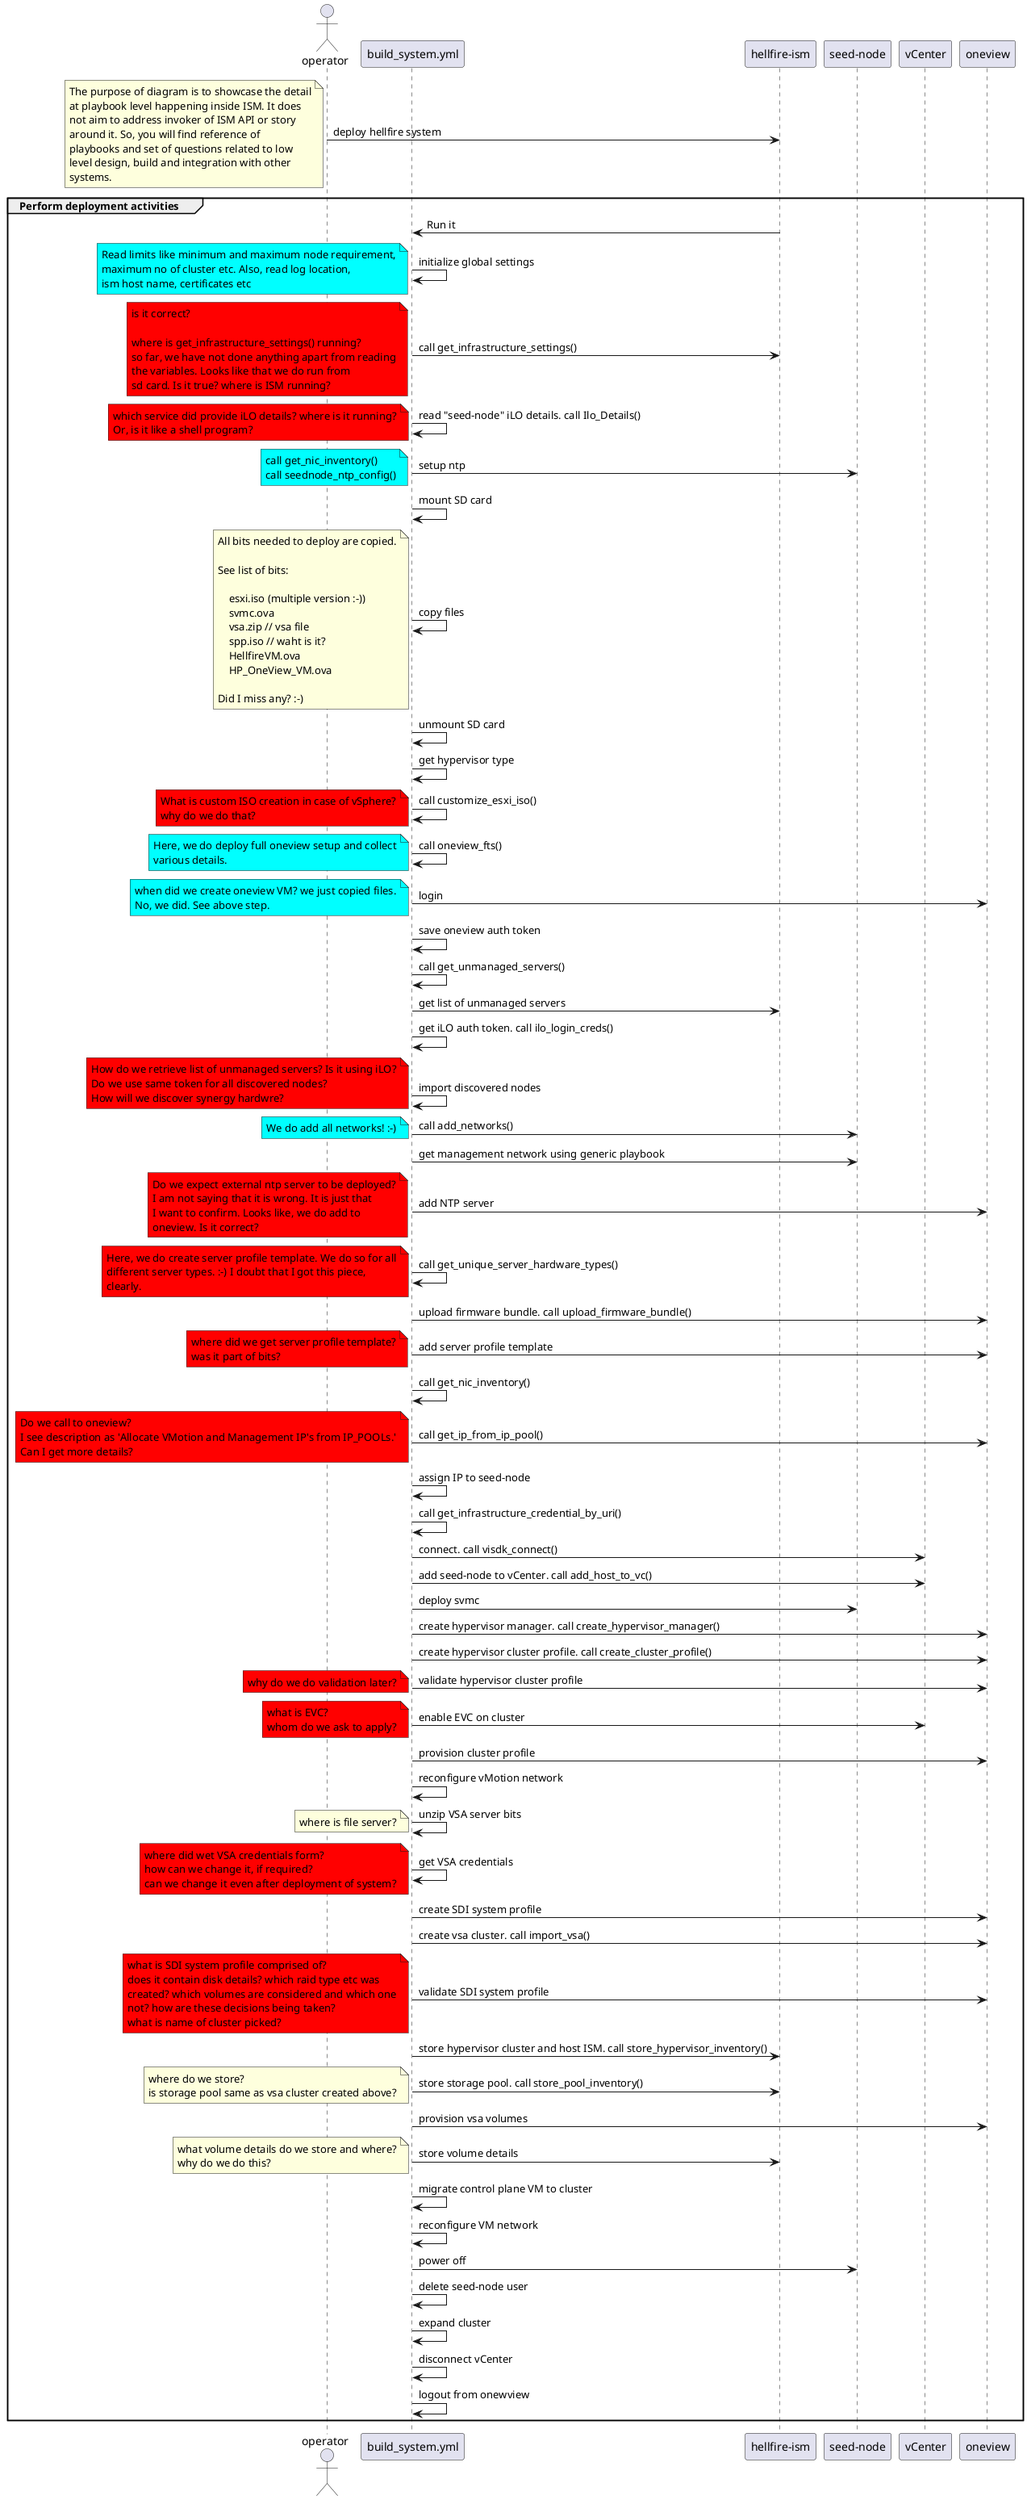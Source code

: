 @startuml
actor operator
participant "hellfire-ism"
participant "build_system.yml"
participant "hellfire-ism"
participant "seed-node"
participant vCenter
participant oneview

operator->"hellfire-ism": deploy hellfire system

note left
    The purpose of diagram is to showcase the detail
    at playbook level happening inside ISM. It does
    not aim to address invoker of ISM API or story
    around it. So, you will find reference of
    playbooks and set of questions related to low
    level design, build and integration with other
    systems.
end note

group Perform deployment activities

    "hellfire-ism"->"build_system.yml": Run it
    "build_system.yml"->"build_system.yml": initialize global settings

    note left #Aqua
        Read limits like minimum and maximum node requirement,
        maximum no of cluster etc. Also, read log location,
        ism host name, certificates etc
    end note

    "build_system.yml"->"hellfire-ism": call get_infrastructure_settings()
    note left #Red
        is it correct?

        where is get_infrastructure_settings() running?
        so far, we have not done anything apart from reading
        the variables. Looks like that we do run from
        sd card. Is it true? where is ISM running?
    end note

    "build_system.yml"->"build_system.yml": read "seed-node" iLO details. call Ilo_Details()
    note left #Red
        which service did provide iLO details? where is it running?
        Or, is it like a shell program?
    end note
    "build_system.yml"->"seed-node": setup ntp
    note left #Aqua
        call get_nic_inventory()
        call seednode_ntp_config()
    end note
    "build_system.yml"->"build_system.yml": mount SD card
    "build_system.yml"->"build_system.yml": copy files
    note left
        All bits needed to deploy are copied.

        See list of bits:

            esxi.iso (multiple version :-))
            svmc.ova
            vsa.zip // vsa file
            spp.iso // waht is it?
            HellfireVM.ova
            HP_OneView_VM.ova

        Did I miss any? :-)
    end note
    "build_system.yml"->"build_system.yml": unmount SD card
    "build_system.yml"->"build_system.yml": get hypervisor type
    "build_system.yml"->"build_system.yml": call customize_esxi_iso()

    note left #Red
        What is custom ISO creation in case of vSphere?
        why do we do that?
    end note

    "build_system.yml"->"build_system.yml": call oneview_fts()
    note left #Aqua
        Here, we do deploy full oneview setup and collect
        various details.
    end note

    "build_system.yml"->oneview: login
    note left #Aqua
        when did we create oneview VM? we just copied files.
        No, we did. See above step.
    end note
    "build_system.yml"->"build_system.yml": save oneview auth token

    "build_system.yml"->"build_system.yml": call get_unmanaged_servers()
    "build_system.yml"->"hellfire-ism": get list of unmanaged servers
    "build_system.yml"->"build_system.yml": get iLO auth token. call ilo_login_creds()
    "build_system.yml"->"build_system.yml": import discovered nodes
    note left
        I see that it is async call. How do we track its completion?
    end note

    note left #Red
        How do we retrieve list of unmanaged servers? Is it using iLO?
        Do we use same token for all discovered nodes?
        How will we discover synergy hardwre?
    end note

    "build_system.yml"->"seed-node": call add_networks()
    note left #Aqua
        We do add all networks! :-)
    end note
    "build_system.yml"->"seed-node": get management network using generic playbook

    "build_system.yml"->oneview: add NTP server
    note left #Red
        Do we expect external ntp server to be deployed?
        I am not saying that it is wrong. It is just that
        I want to confirm. Looks like, we do add to
        oneview. Is it correct?
    end note

    "build_system.yml"->"build_system.yml": call get_unique_server_hardware_types()
    note left #Red
        Here, we do create server profile template. We do so for all
        different server types. :-) I doubt that I got this piece,
        clearly.
    end note
    "build_system.yml"->oneview: upload firmware bundle. call upload_firmware_bundle()
    "build_system.yml"->oneview: add server profile template

    note left #Red
        where did we get server profile template?
        was it part of bits?
    end note

    "build_system.yml"->"build_system.yml": call get_nic_inventory()
    "build_system.yml"->oneview: call get_ip_from_ip_pool()
    note left #Red
        Do we call to oneview?
        I see description as 'Allocate VMotion and Management IP's from IP_POOLs.'
        Can I get more details?
    end note

    "build_system.yml"->"build_system.yml": assign IP to seed-node
    "build_system.yml"->"build_system.yml": call get_infrastructure_credential_by_uri()

    "build_system.yml"->vCenter: connect. call visdk_connect()
    "build_system.yml"->vCenter: add seed-node to vCenter. call add_host_to_vc()

    "build_system.yml"->"seed-node": deploy svmc
    "build_system.yml"->oneview: create hypervisor manager. call create_hypervisor_manager()
    "build_system.yml"->oneview: create hypervisor cluster profile. call create_cluster_profile()
    "build_system.yml"->oneview: validate hypervisor cluster profile
    note left #Red
        why do we do validation later?
    end note

    "build_system.yml"->vCenter: enable EVC on cluster
    note left #Red
        what is EVC?
        whom do we ask to apply?
    end note

    "build_system.yml"->oneview: provision cluster profile
    "build_system.yml"->"build_system.yml": reconfigure vMotion network
    "build_system.yml"->"build_system.yml": unzip VSA server bits
    note left
        where is file server?
    end note
    "build_system.yml"->"build_system.yml": get VSA credentials
    note left #Red
        where did wet VSA credentials form?
        how can we change it, if required?
        can we change it even after deployment of system?
    end note

    "build_system.yml"->oneview: create SDI system profile
    "build_system.yml"->oneview: create vsa cluster. call import_vsa()
    "build_system.yml"->oneview: validate SDI system profile
    note left #Red
        what is SDI system profile comprised of?
        does it contain disk details? which raid type etc was
        created? which volumes are considered and which one
        not? how are these decisions being taken?
        what is name of cluster picked?
    end note

    "build_system.yml"->"hellfire-ism": store hypervisor cluster and host ISM. call store_hypervisor_inventory()
    "build_system.yml"->"hellfire-ism": store storage pool. call store_pool_inventory()

    note left
        where do we store?
        is storage pool same as vsa cluster created above?
    end note

    "build_system.yml"->oneview: provision vsa volumes
    "build_system.yml"->"hellfire-ism": store volume details
    note left
        what volume details do we store and where?
        why do we do this?
    end note

    "build_system.yml"->"build_system.yml": migrate control plane VM to cluster
    "build_system.yml"->"build_system.yml": reconfigure VM network

    "build_system.yml"->"seed-node": power off
    "build_system.yml"->"build_system.yml": delete seed-node user
    "build_system.yml"->"build_system.yml": expand cluster
    "build_system.yml"->"build_system.yml": disconnect vCenter
    "build_system.yml"->"build_system.yml": logout from onewview
end

@enduml